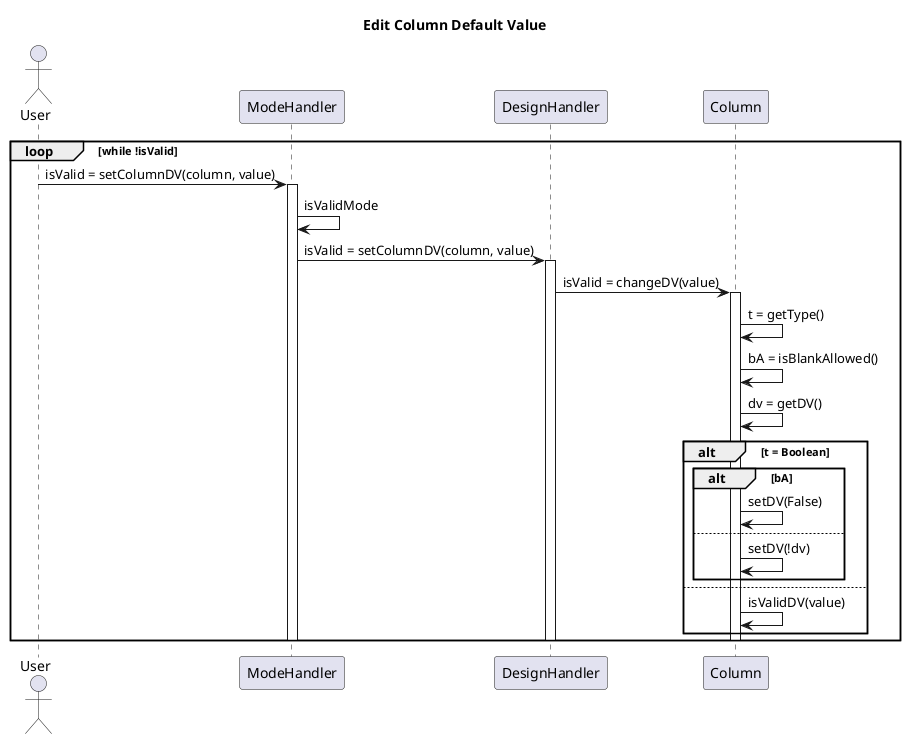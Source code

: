 @startuml
title Edit Column Default Value
Actor User

loop while !isValid
    User -> ModeHandler: isValid = setColumnDV(column, value)
    activate ModeHandler
    ModeHandler -> ModeHandler: isValidMode
    ModeHandler -> DesignHandler: isValid = setColumnDV(column, value)
    activate DesignHandler
    DesignHandler -> Column: isValid = changeDV(value)
    activate Column

    Column -> Column: t = getType()
    Column -> Column: bA = isBlankAllowed()
    Column -> Column: dv = getDV()

    alt t = Boolean
        alt bA
            Column -> Column: setDV(False)
        else
            Column -> Column: setDV(!dv)
        end
    else
        Column -> Column: isValidDV(value)
    end

    deactivate Column
    deactivate DesignHandler
    deactivate ModeHandler
end
@enduml